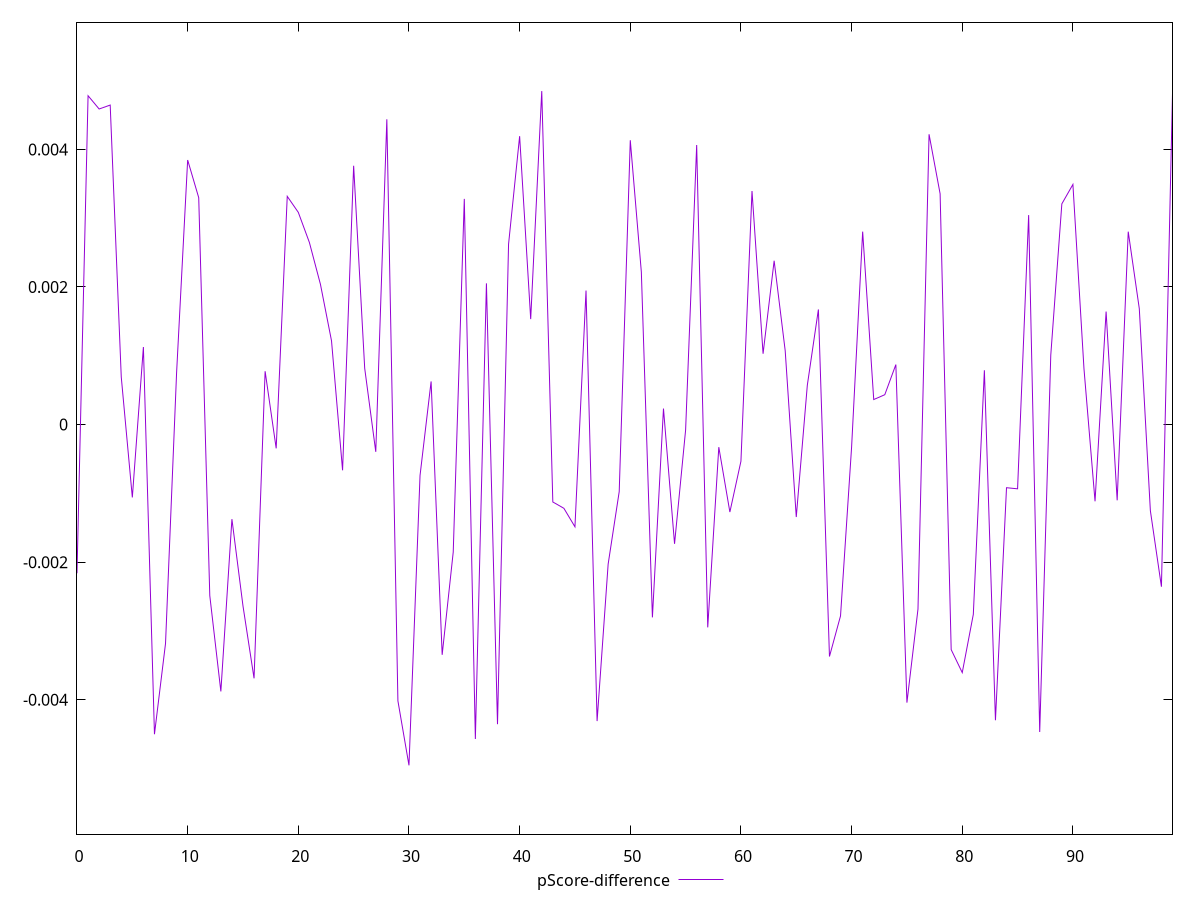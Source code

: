 reset

$pScoreDifference <<EOF
0 -0.0021611887817132303
1 0.004780406725701569
2 0.004587621021847732
3 0.0046449762650585535
4 0.0006909852154611817
5 -0.0010589800741718225
6 0.0011274115668579165
7 -0.004501463507216474
8 -0.003182355257357883
9 0.0007530215705841004
10 0.003845721691686621
11 0.003298115620255504
12 -0.0024870009964654827
13 -0.003879588411616064
14 -0.001374966005080136
15 -0.0026368508585991046
16 -0.0036891415552904316
17 0.0007751382773896198
18 -0.00034607822764398666
19 0.0033176784095244605
20 0.0030846367047820955
21 0.002647659292913107
22 0.0020385977783561327
23 0.0012174284238095634
24 -0.0006650855813440382
25 0.0037625786393935545
26 0.000817312607576226
27 -0.00039632695502156423
28 0.004437591361138082
29 -0.004016584398534806
30 -0.004954001432367128
31 -0.0007402229824183815
32 0.0006269824401444746
33 -0.003347090401099151
34 -0.001853596405426372
35 0.0032806219587543373
36 -0.004571136402401366
37 0.002053106519167458
38 -0.004355795342528612
39 0.002622408669029075
40 0.004192399998082408
41 0.001532882366536703
42 0.004847951687460994
43 -0.001125397903796066
44 -0.0012174415503135583
45 -0.0014863101197540862
46 0.0019479363010620476
47 -0.004310551900500892
48 -0.002028592704215959
49 -0.0009743911553682372
50 0.004133106096704031
51 0.002217065331483581
52 -0.002802786013564984
53 0.00023255732792548667
54 -0.0017339911943899944
55 -0.00007928307073246099
56 0.004063870714558715
57 -0.002948032999379957
58 -0.00032834576204066046
59 -0.0012719013928084166
60 -0.0005329647217696687
61 0.0033947652701815656
62 0.001029848968144842
63 0.0023815789074294047
64 0.0010736254177873272
65 -0.001343919497313495
66 0.0005726609653322612
67 0.0016732013028796233
68 -0.0033715323750516113
69 -0.002781907340528522
70 -0.00032871114831101167
71 0.002805155094076417
72 0.00036370845870548063
73 0.0004341724798380131
74 0.0008719640237278004
75 -0.004042628407647908
76 -0.002682181870835576
77 0.004219968180120048
78 0.0033550303589702235
79 -0.0032720783521767993
80 -0.0036059778537558262
81 -0.0027593049660651348
82 0.0007895173670263711
83 -0.0042984723322779805
84 -0.0009179720102791
85 -0.0009340298141488068
86 0.003045244696252447
87 -0.004469399984484812
88 0.0010090767996067118
89 0.003208487008303451
90 0.003490907771884433
91 0.0008126646349512212
92 -0.001115185906015559
93 0.0016429634533351445
94 -0.0011015517272244812
95 0.002804344572618578
96 0.0016843338686084453
97 -0.0012519903216299255
98 -0.002357142826336811
99 0.00481266734810204
EOF

set key outside below
set xrange [0:99]
set yrange [-0.005954001432367128:0.005847951687460994]
set trange [-0.005954001432367128:0.005847951687460994]
set terminal svg size 640, 500 enhanced background rgb 'white'
set output "report_00015_2021-02-09T16-11-33.973Z/first-meaningful-paint/samples/pages+cached+noadtech+nomedia/pScore-difference/values.svg"

plot $pScoreDifference title "pScore-difference" with line

reset
